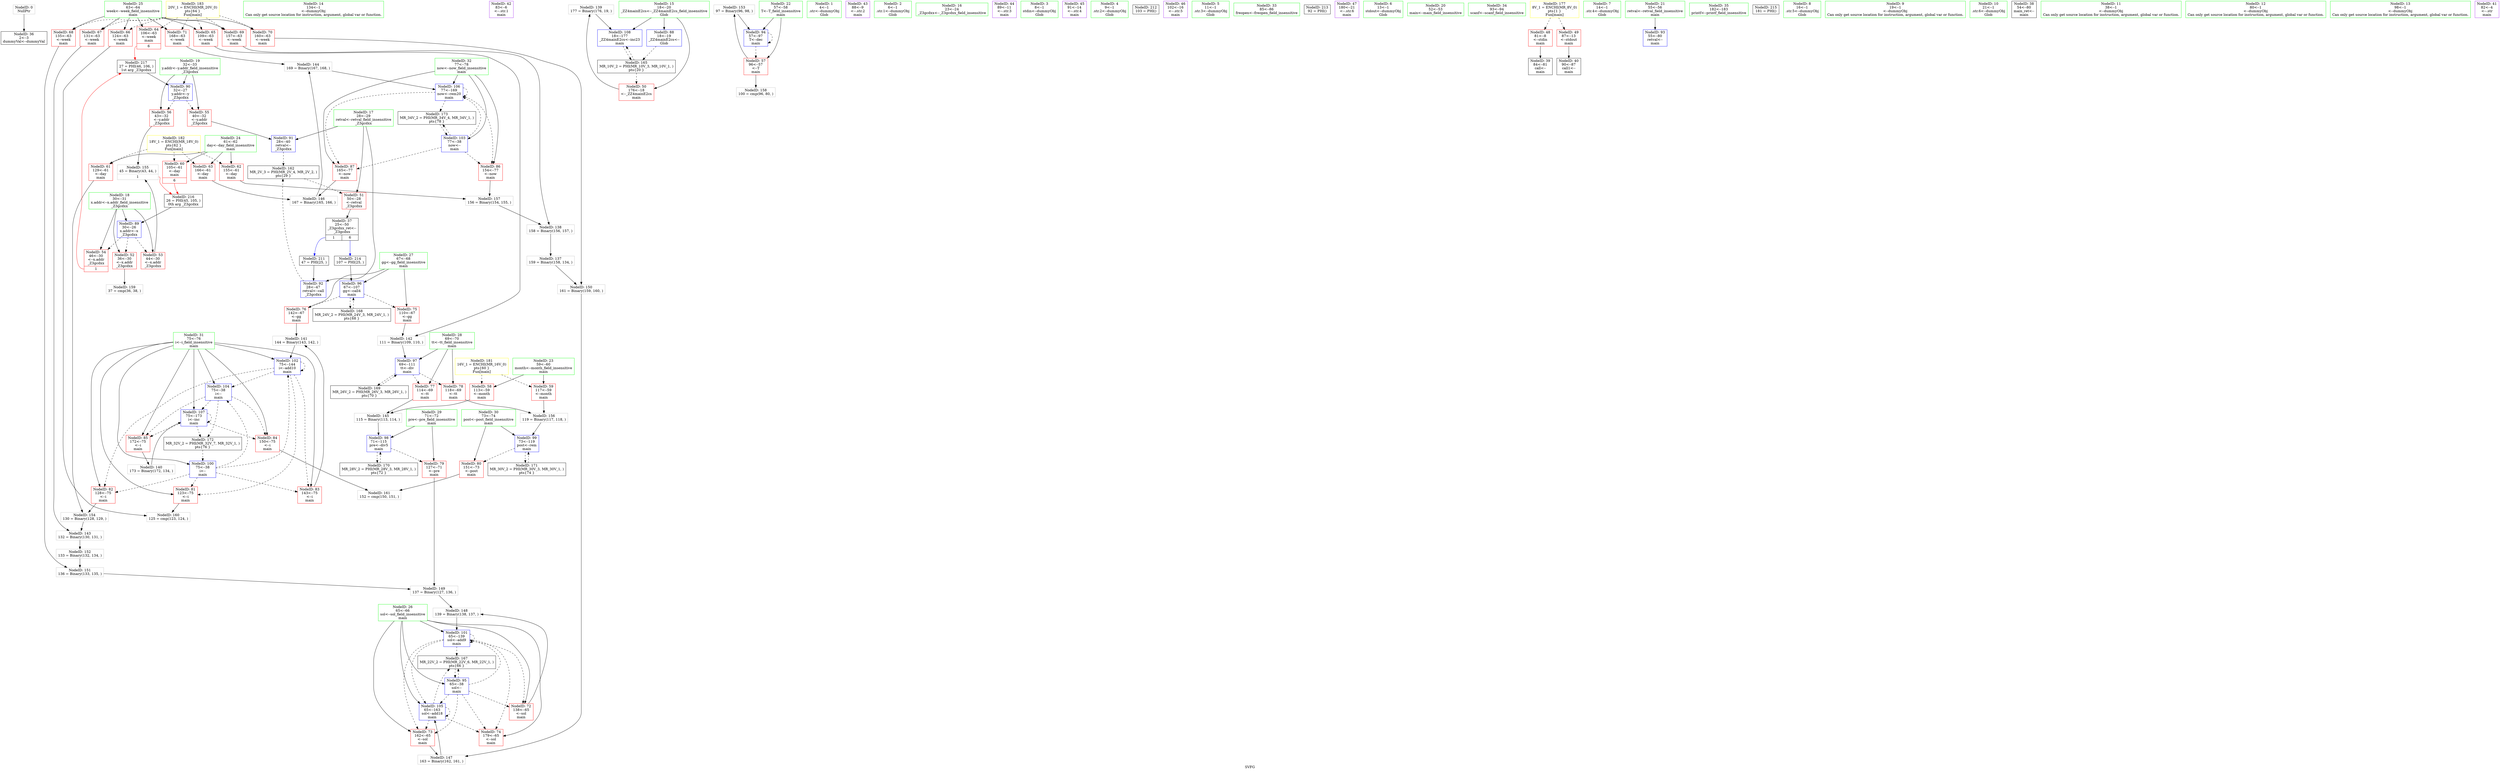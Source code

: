 digraph "SVFG" {
	label="SVFG";

	Node0x5558768ca830 [shape=record,color=grey,label="{NodeID: 0\nNullPtr}"];
	Node0x5558768ca830 -> Node0x5558768e3ee0[style=solid];
	Node0x5558768e49a0 [shape=record,color=blue,label="{NodeID: 97\n69\<--111\ntt\<--div\nmain\n}"];
	Node0x5558768e49a0 -> Node0x5558768e7080[style=dashed];
	Node0x5558768e49a0 -> Node0x5558768e7150[style=dashed];
	Node0x5558768e49a0 -> Node0x5558768f57a0[style=dashed];
	Node0x5558768e2cd0 [shape=record,color=green,label="{NodeID: 14\n134\<--1\n\<--dummyObj\nCan only get source location for instruction, argument, global var or function.}"];
	Node0x5558768e37d0 [shape=record,color=green,label="{NodeID: 28\n69\<--70\ntt\<--tt_field_insensitive\nmain\n}"];
	Node0x5558768e37d0 -> Node0x5558768e7080[style=solid];
	Node0x5558768e37d0 -> Node0x5558768e7150[style=solid];
	Node0x5558768e37d0 -> Node0x5558768e49a0[style=solid];
	Node0x5558768e43f0 [shape=record,color=purple,label="{NodeID: 42\n83\<--6\n\<--.str.1\nmain\n}"];
	Node0x5558768e52a0 [shape=record,color=grey,label="{NodeID: 139\n177 = Binary(176, 19, )\n}"];
	Node0x5558768e52a0 -> Node0x5558768e9210[style=solid];
	Node0x5558768e5f70 [shape=record,color=red,label="{NodeID: 56\n43\<--32\n\<--y.addr\n_Z3gcdxx\n}"];
	Node0x5558768e5f70 -> Node0x5558768ed090[style=solid];
	Node0x5558768ecd90 [shape=record,color=grey,label="{NodeID: 153\n97 = Binary(96, 98, )\n}"];
	Node0x5558768ecd90 -> Node0x5558768e7e80[style=solid];
	Node0x5558768e6ad0 [shape=record,color=red,label="{NodeID: 70\n160\<--63\n\<--week\nmain\n}"];
	Node0x5558768e6ad0 -> Node0x5558768ec910[style=solid];
	Node0x5558768f4da0 [shape=record,color=black,label="{NodeID: 167\nMR_22V_2 = PHI(MR_22V_6, MR_22V_1, )\npts\{66 \}\n}"];
	Node0x5558768f4da0 -> Node0x5558768e7f50[style=dashed];
	Node0x5558768e7630 [shape=record,color=red,label="{NodeID: 84\n150\<--75\n\<--i\nmain\n}"];
	Node0x5558768e7630 -> Node0x5558768ed990[style=solid];
	Node0x5558768d9700 [shape=record,color=green,label="{NodeID: 1\n4\<--1\n.str\<--dummyObj\nGlob }"];
	Node0x5558768f8d60 [shape=record,color=yellow,style=double,label="{NodeID: 181\n16V_1 = ENCHI(MR_16V_0)\npts\{60 \}\nFun[main]}"];
	Node0x5558768f8d60 -> Node0x5558768e6110[style=dashed];
	Node0x5558768f8d60 -> Node0x5558768e61e0[style=dashed];
	Node0x5558768e4a70 [shape=record,color=blue,label="{NodeID: 98\n71\<--115\npre\<--div5\nmain\n}"];
	Node0x5558768e4a70 -> Node0x5558768e7220[style=dashed];
	Node0x5558768e4a70 -> Node0x5558768f5ca0[style=dashed];
	Node0x5558768e2d60 [shape=record,color=green,label="{NodeID: 15\n18\<--20\n_ZZ4mainE2cs\<--_ZZ4mainE2cs_field_insensitive\nGlob }"];
	Node0x5558768e2d60 -> Node0x5558768e5a90[style=solid];
	Node0x5558768e2d60 -> Node0x5558768e7970[style=solid];
	Node0x5558768e2d60 -> Node0x5558768e9210[style=solid];
	Node0x5558768e38a0 [shape=record,color=green,label="{NodeID: 29\n71\<--72\npre\<--pre_field_insensitive\nmain\n}"];
	Node0x5558768e38a0 -> Node0x5558768e7220[style=solid];
	Node0x5558768e38a0 -> Node0x5558768e4a70[style=solid];
	Node0x5558768e44c0 [shape=record,color=purple,label="{NodeID: 43\n88\<--9\n\<--.str.2\nmain\n}"];
	Node0x5558768e5420 [shape=record,color=grey,label="{NodeID: 140\n173 = Binary(172, 134, )\n}"];
	Node0x5558768e5420 -> Node0x5558768e9140[style=solid];
	Node0x5558768e6040 [shape=record,color=red,label="{NodeID: 57\n96\<--57\n\<--T\nmain\n}"];
	Node0x5558768e6040 -> Node0x5558768ecd90[style=solid];
	Node0x5558768e6040 -> Node0x5558768ed510[style=solid];
	Node0x5558768ecf10 [shape=record,color=grey,label="{NodeID: 154\n130 = Binary(128, 129, )\n}"];
	Node0x5558768ecf10 -> Node0x5558768ebed0[style=solid];
	Node0x5558768e6ba0 [shape=record,color=red,label="{NodeID: 71\n168\<--63\n\<--week\nmain\n}"];
	Node0x5558768e6ba0 -> Node0x5558768ec010[style=solid];
	Node0x5558768f52a0 [shape=record,color=black,label="{NodeID: 168\nMR_24V_2 = PHI(MR_24V_3, MR_24V_1, )\npts\{68 \}\n}"];
	Node0x5558768f52a0 -> Node0x5558768e48d0[style=dashed];
	Node0x5558768e7700 [shape=record,color=red,label="{NodeID: 85\n172\<--75\n\<--i\nmain\n}"];
	Node0x5558768e7700 -> Node0x5558768e5420[style=solid];
	Node0x5558768ca770 [shape=record,color=green,label="{NodeID: 2\n6\<--1\n.str.1\<--dummyObj\nGlob }"];
	Node0x5558768f8e40 [shape=record,color=yellow,style=double,label="{NodeID: 182\n18V_1 = ENCHI(MR_18V_0)\npts\{62 \}\nFun[main]}"];
	Node0x5558768f8e40 -> Node0x5558768e62b0[style=dashed];
	Node0x5558768f8e40 -> Node0x5558768e6380[style=dashed];
	Node0x5558768f8e40 -> Node0x5558768e6450[style=dashed];
	Node0x5558768f8e40 -> Node0x5558768e6520[style=dashed];
	Node0x5558768e4b40 [shape=record,color=blue,label="{NodeID: 99\n73\<--119\npost\<--rem\nmain\n}"];
	Node0x5558768e4b40 -> Node0x5558768e72f0[style=dashed];
	Node0x5558768e4b40 -> Node0x5558768f61a0[style=dashed];
	Node0x5558768e2df0 [shape=record,color=green,label="{NodeID: 16\n23\<--24\n_Z3gcdxx\<--_Z3gcdxx_field_insensitive\n}"];
	Node0x5558768e3970 [shape=record,color=green,label="{NodeID: 30\n73\<--74\npost\<--post_field_insensitive\nmain\n}"];
	Node0x5558768e3970 -> Node0x5558768e72f0[style=solid];
	Node0x5558768e3970 -> Node0x5558768e4b40[style=solid];
	Node0x5558768e4590 [shape=record,color=purple,label="{NodeID: 44\n89\<--11\n\<--.str.3\nmain\n}"];
	Node0x5558768e55a0 [shape=record,color=grey,label="{NodeID: 141\n144 = Binary(143, 142, )\n}"];
	Node0x5558768e55a0 -> Node0x5558768e4db0[style=solid];
	Node0x5558768e6110 [shape=record,color=red,label="{NodeID: 58\n113\<--59\n\<--month\nmain\n}"];
	Node0x5558768e6110 -> Node0x5558768ec190[style=solid];
	Node0x5558768ed090 [shape=record,color=grey,label="{NodeID: 155\n45 = Binary(43, 44, )\n|{<s0>1}}"];
	Node0x5558768ed090:s0 -> Node0x5558769055e0[style=solid,color=red];
	Node0x5558768e6c70 [shape=record,color=red,label="{NodeID: 72\n138\<--65\n\<--sol\nmain\n}"];
	Node0x5558768e6c70 -> Node0x5558768ec610[style=solid];
	Node0x5558768f57a0 [shape=record,color=black,label="{NodeID: 169\nMR_26V_2 = PHI(MR_26V_3, MR_26V_1, )\npts\{70 \}\n}"];
	Node0x5558768f57a0 -> Node0x5558768e49a0[style=dashed];
	Node0x5558768e77d0 [shape=record,color=red,label="{NodeID: 86\n154\<--77\n\<--now\nmain\n}"];
	Node0x5558768e77d0 -> Node0x5558768ed390[style=solid];
	Node0x5558768ca920 [shape=record,color=green,label="{NodeID: 3\n8\<--1\nstdin\<--dummyObj\nGlob }"];
	Node0x5558768f8f20 [shape=record,color=yellow,style=double,label="{NodeID: 183\n20V_1 = ENCHI(MR_20V_0)\npts\{64 \}\nFun[main]}"];
	Node0x5558768f8f20 -> Node0x5558768e65f0[style=dashed];
	Node0x5558768f8f20 -> Node0x5558768e66c0[style=dashed];
	Node0x5558768f8f20 -> Node0x5558768e6790[style=dashed];
	Node0x5558768f8f20 -> Node0x5558768e6860[style=dashed];
	Node0x5558768f8f20 -> Node0x5558768e6930[style=dashed];
	Node0x5558768f8f20 -> Node0x5558768e6a00[style=dashed];
	Node0x5558768f8f20 -> Node0x5558768e6ad0[style=dashed];
	Node0x5558768f8f20 -> Node0x5558768e6ba0[style=dashed];
	Node0x5558768e4c10 [shape=record,color=blue,label="{NodeID: 100\n75\<--38\ni\<--\nmain\n}"];
	Node0x5558768e4c10 -> Node0x5558768e73c0[style=dashed];
	Node0x5558768e4c10 -> Node0x5558768e7490[style=dashed];
	Node0x5558768e4c10 -> Node0x5558768e7560[style=dashed];
	Node0x5558768e4c10 -> Node0x5558768e4db0[style=dashed];
	Node0x5558768e4c10 -> Node0x5558768e4f50[style=dashed];
	Node0x5558768e2eb0 [shape=record,color=green,label="{NodeID: 17\n28\<--29\nretval\<--retval_field_insensitive\n_Z3gcdxx\n}"];
	Node0x5558768e2eb0 -> Node0x5558768e5b60[style=solid];
	Node0x5558768e2eb0 -> Node0x5558768e7c10[style=solid];
	Node0x5558768e2eb0 -> Node0x5558768e7ce0[style=solid];
	Node0x5558768e3a40 [shape=record,color=green,label="{NodeID: 31\n75\<--76\ni\<--i_field_insensitive\nmain\n}"];
	Node0x5558768e3a40 -> Node0x5558768e73c0[style=solid];
	Node0x5558768e3a40 -> Node0x5558768e7490[style=solid];
	Node0x5558768e3a40 -> Node0x5558768e7560[style=solid];
	Node0x5558768e3a40 -> Node0x5558768e7630[style=solid];
	Node0x5558768e3a40 -> Node0x5558768e7700[style=solid];
	Node0x5558768e3a40 -> Node0x5558768e4c10[style=solid];
	Node0x5558768e3a40 -> Node0x5558768e4db0[style=solid];
	Node0x5558768e3a40 -> Node0x5558768e4f50[style=solid];
	Node0x5558768e3a40 -> Node0x5558768e9140[style=solid];
	Node0x555876904bb0 [shape=record,color=black,label="{NodeID: 211\n47 = PHI(25, )\n}"];
	Node0x555876904bb0 -> Node0x5558768e7ce0[style=solid];
	Node0x5558768e4660 [shape=record,color=purple,label="{NodeID: 45\n91\<--14\n\<--.str.4\nmain\n}"];
	Node0x5558768e5720 [shape=record,color=grey,label="{NodeID: 142\n111 = Binary(109, 110, )\n}"];
	Node0x5558768e5720 -> Node0x5558768e49a0[style=solid];
	Node0x5558768e61e0 [shape=record,color=red,label="{NodeID: 59\n117\<--59\n\<--month\nmain\n}"];
	Node0x5558768e61e0 -> Node0x5558768ed210[style=solid];
	Node0x5558768ed210 [shape=record,color=grey,label="{NodeID: 156\n119 = Binary(117, 118, )\n}"];
	Node0x5558768ed210 -> Node0x5558768e4b40[style=solid];
	Node0x5558768e6d40 [shape=record,color=red,label="{NodeID: 73\n162\<--65\n\<--sol\nmain\n}"];
	Node0x5558768e6d40 -> Node0x5558768ec490[style=solid];
	Node0x5558768f5ca0 [shape=record,color=black,label="{NodeID: 170\nMR_28V_2 = PHI(MR_28V_3, MR_28V_1, )\npts\{72 \}\n}"];
	Node0x5558768f5ca0 -> Node0x5558768e4a70[style=dashed];
	Node0x5558768e78a0 [shape=record,color=red,label="{NodeID: 87\n165\<--77\n\<--now\nmain\n}"];
	Node0x5558768e78a0 -> Node0x5558768ec310[style=solid];
	Node0x5558768d9eb0 [shape=record,color=green,label="{NodeID: 4\n9\<--1\n.str.2\<--dummyObj\nGlob }"];
	Node0x5558768e4ce0 [shape=record,color=blue,label="{NodeID: 101\n65\<--139\nsol\<--add9\nmain\n}"];
	Node0x5558768e4ce0 -> Node0x5558768e6c70[style=dashed];
	Node0x5558768e4ce0 -> Node0x5558768e6d40[style=dashed];
	Node0x5558768e4ce0 -> Node0x5558768e6e10[style=dashed];
	Node0x5558768e4ce0 -> Node0x5558768e4ce0[style=dashed];
	Node0x5558768e4ce0 -> Node0x5558768e5020[style=dashed];
	Node0x5558768e4ce0 -> Node0x5558768f4da0[style=dashed];
	Node0x5558768e2f80 [shape=record,color=green,label="{NodeID: 18\n30\<--31\nx.addr\<--x.addr_field_insensitive\n_Z3gcdxx\n}"];
	Node0x5558768e2f80 -> Node0x5558768e5c30[style=solid];
	Node0x5558768e2f80 -> Node0x5558768e5d00[style=solid];
	Node0x5558768e2f80 -> Node0x5558768e5dd0[style=solid];
	Node0x5558768e2f80 -> Node0x5558768e7a70[style=solid];
	Node0x5558768e3b10 [shape=record,color=green,label="{NodeID: 32\n77\<--78\nnow\<--now_field_insensitive\nmain\n}"];
	Node0x5558768e3b10 -> Node0x5558768e77d0[style=solid];
	Node0x5558768e3b10 -> Node0x5558768e78a0[style=solid];
	Node0x5558768e3b10 -> Node0x5558768e4e80[style=solid];
	Node0x5558768e3b10 -> Node0x5558768e9070[style=solid];
	Node0x555876905210 [shape=record,color=black,label="{NodeID: 212\n103 = PHI()\n}"];
	Node0x5558768e4730 [shape=record,color=purple,label="{NodeID: 46\n102\<--16\n\<--.str.5\nmain\n}"];
	Node0x5558768ebed0 [shape=record,color=grey,label="{NodeID: 143\n132 = Binary(130, 131, )\n}"];
	Node0x5558768ebed0 -> Node0x5558768ecc10[style=solid];
	Node0x5558768e62b0 [shape=record,color=red,label="{NodeID: 60\n105\<--61\n\<--day\nmain\n|{<s0>6}}"];
	Node0x5558768e62b0:s0 -> Node0x5558769055e0[style=solid,color=red];
	Node0x5558768ed390 [shape=record,color=grey,label="{NodeID: 157\n156 = Binary(154, 155, )\n}"];
	Node0x5558768ed390 -> Node0x5558768e5120[style=solid];
	Node0x5558768e6e10 [shape=record,color=red,label="{NodeID: 74\n179\<--65\n\<--sol\nmain\n}"];
	Node0x5558768f61a0 [shape=record,color=black,label="{NodeID: 171\nMR_30V_2 = PHI(MR_30V_3, MR_30V_1, )\npts\{74 \}\n}"];
	Node0x5558768f61a0 -> Node0x5558768e4b40[style=dashed];
	Node0x5558768e7970 [shape=record,color=blue,label="{NodeID: 88\n18\<--19\n_ZZ4mainE2cs\<--\nGlob }"];
	Node0x5558768e7970 -> Node0x5558768f43a0[style=dashed];
	Node0x5558768cba00 [shape=record,color=green,label="{NodeID: 5\n11\<--1\n.str.3\<--dummyObj\nGlob }"];
	Node0x5558768e4db0 [shape=record,color=blue,label="{NodeID: 102\n75\<--144\ni\<--add10\nmain\n}"];
	Node0x5558768e4db0 -> Node0x5558768e73c0[style=dashed];
	Node0x5558768e4db0 -> Node0x5558768e7490[style=dashed];
	Node0x5558768e4db0 -> Node0x5558768e7560[style=dashed];
	Node0x5558768e4db0 -> Node0x5558768e4db0[style=dashed];
	Node0x5558768e4db0 -> Node0x5558768e4f50[style=dashed];
	Node0x5558768e3050 [shape=record,color=green,label="{NodeID: 19\n32\<--33\ny.addr\<--y.addr_field_insensitive\n_Z3gcdxx\n}"];
	Node0x5558768e3050 -> Node0x5558768e5ea0[style=solid];
	Node0x5558768e3050 -> Node0x5558768e5f70[style=solid];
	Node0x5558768e3050 -> Node0x5558768e7b40[style=solid];
	Node0x5558768e3be0 [shape=record,color=green,label="{NodeID: 33\n85\<--86\nfreopen\<--freopen_field_insensitive\n}"];
	Node0x5558769052e0 [shape=record,color=black,label="{NodeID: 213\n92 = PHI()\n}"];
	Node0x5558768e4800 [shape=record,color=purple,label="{NodeID: 47\n180\<--21\n\<--.str.6\nmain\n}"];
	Node0x5558768ec010 [shape=record,color=grey,label="{NodeID: 144\n169 = Binary(167, 168, )\n}"];
	Node0x5558768ec010 -> Node0x5558768e9070[style=solid];
	Node0x5558768e6380 [shape=record,color=red,label="{NodeID: 61\n129\<--61\n\<--day\nmain\n}"];
	Node0x5558768e6380 -> Node0x5558768ecf10[style=solid];
	Node0x5558768ed510 [shape=record,color=grey,label="{NodeID: 158\n100 = cmp(96, 80, )\n}"];
	Node0x5558768e6ee0 [shape=record,color=red,label="{NodeID: 75\n110\<--67\n\<--gg\nmain\n}"];
	Node0x5558768e6ee0 -> Node0x5558768e5720[style=solid];
	Node0x5558768f66a0 [shape=record,color=black,label="{NodeID: 172\nMR_32V_2 = PHI(MR_32V_7, MR_32V_1, )\npts\{76 \}\n}"];
	Node0x5558768f66a0 -> Node0x5558768e4c10[style=dashed];
	Node0x5558768e7a70 [shape=record,color=blue,label="{NodeID: 89\n30\<--26\nx.addr\<--x\n_Z3gcdxx\n}"];
	Node0x5558768e7a70 -> Node0x5558768e5c30[style=dashed];
	Node0x5558768e7a70 -> Node0x5558768e5d00[style=dashed];
	Node0x5558768e7a70 -> Node0x5558768e5dd0[style=dashed];
	Node0x5558768d9d30 [shape=record,color=green,label="{NodeID: 6\n13\<--1\nstdout\<--dummyObj\nGlob }"];
	Node0x5558768e4e80 [shape=record,color=blue,label="{NodeID: 103\n77\<--38\nnow\<--\nmain\n}"];
	Node0x5558768e4e80 -> Node0x5558768e77d0[style=dashed];
	Node0x5558768e4e80 -> Node0x5558768e78a0[style=dashed];
	Node0x5558768e4e80 -> Node0x5558768e9070[style=dashed];
	Node0x5558768e4e80 -> Node0x5558768f6ba0[style=dashed];
	Node0x5558768e3120 [shape=record,color=green,label="{NodeID: 20\n52\<--53\nmain\<--main_field_insensitive\n}"];
	Node0x5558768e3ce0 [shape=record,color=green,label="{NodeID: 34\n93\<--94\nscanf\<--scanf_field_insensitive\n}"];
	Node0x5558769053b0 [shape=record,color=black,label="{NodeID: 214\n107 = PHI(25, )\n}"];
	Node0x5558769053b0 -> Node0x5558768e48d0[style=solid];
	Node0x5558768e58f0 [shape=record,color=red,label="{NodeID: 48\n81\<--8\n\<--stdin\nmain\n}"];
	Node0x5558768e58f0 -> Node0x5558768e4180[style=solid];
	Node0x5558768ec190 [shape=record,color=grey,label="{NodeID: 145\n115 = Binary(113, 114, )\n}"];
	Node0x5558768ec190 -> Node0x5558768e4a70[style=solid];
	Node0x5558768e6450 [shape=record,color=red,label="{NodeID: 62\n155\<--61\n\<--day\nmain\n}"];
	Node0x5558768e6450 -> Node0x5558768ed390[style=solid];
	Node0x5558768ed690 [shape=record,color=grey,label="{NodeID: 159\n37 = cmp(36, 38, )\n}"];
	Node0x5558768e6fb0 [shape=record,color=red,label="{NodeID: 76\n142\<--67\n\<--gg\nmain\n}"];
	Node0x5558768e6fb0 -> Node0x5558768e55a0[style=solid];
	Node0x5558768f6ba0 [shape=record,color=black,label="{NodeID: 173\nMR_34V_2 = PHI(MR_34V_4, MR_34V_1, )\npts\{78 \}\n}"];
	Node0x5558768f6ba0 -> Node0x5558768e4e80[style=dashed];
	Node0x5558768e7b40 [shape=record,color=blue,label="{NodeID: 90\n32\<--27\ny.addr\<--y\n_Z3gcdxx\n}"];
	Node0x5558768e7b40 -> Node0x5558768e5ea0[style=dashed];
	Node0x5558768e7b40 -> Node0x5558768e5f70[style=dashed];
	Node0x5558768d9dc0 [shape=record,color=green,label="{NodeID: 7\n14\<--1\n.str.4\<--dummyObj\nGlob }"];
	Node0x5558768e4f50 [shape=record,color=blue,label="{NodeID: 104\n75\<--38\ni\<--\nmain\n}"];
	Node0x5558768e4f50 -> Node0x5558768e7630[style=dashed];
	Node0x5558768e4f50 -> Node0x5558768e7700[style=dashed];
	Node0x5558768e4f50 -> Node0x5558768e9140[style=dashed];
	Node0x5558768e4f50 -> Node0x5558768f66a0[style=dashed];
	Node0x5558768e3220 [shape=record,color=green,label="{NodeID: 21\n55\<--56\nretval\<--retval_field_insensitive\nmain\n}"];
	Node0x5558768e3220 -> Node0x5558768e7db0[style=solid];
	Node0x5558768e3de0 [shape=record,color=green,label="{NodeID: 35\n182\<--183\nprintf\<--printf_field_insensitive\n}"];
	Node0x555876905510 [shape=record,color=black,label="{NodeID: 215\n181 = PHI()\n}"];
	Node0x5558768e59c0 [shape=record,color=red,label="{NodeID: 49\n87\<--13\n\<--stdout\nmain\n}"];
	Node0x5558768e59c0 -> Node0x5558768e4250[style=solid];
	Node0x5558768ec310 [shape=record,color=grey,label="{NodeID: 146\n167 = Binary(165, 166, )\n}"];
	Node0x5558768ec310 -> Node0x5558768ec010[style=solid];
	Node0x5558768e6520 [shape=record,color=red,label="{NodeID: 63\n166\<--61\n\<--day\nmain\n}"];
	Node0x5558768e6520 -> Node0x5558768ec310[style=solid];
	Node0x5558768ed810 [shape=record,color=grey,label="{NodeID: 160\n125 = cmp(123, 124, )\n}"];
	Node0x5558768e7080 [shape=record,color=red,label="{NodeID: 77\n114\<--69\n\<--tt\nmain\n}"];
	Node0x5558768e7080 -> Node0x5558768ec190[style=solid];
	Node0x5558768e7c10 [shape=record,color=blue,label="{NodeID: 91\n28\<--40\nretval\<--\n_Z3gcdxx\n}"];
	Node0x5558768e7c10 -> Node0x5558768f34a0[style=dashed];
	Node0x5558768e1fa0 [shape=record,color=green,label="{NodeID: 8\n16\<--1\n.str.5\<--dummyObj\nGlob }"];
	Node0x5558768e5020 [shape=record,color=blue,label="{NodeID: 105\n65\<--163\nsol\<--add18\nmain\n}"];
	Node0x5558768e5020 -> Node0x5558768e6d40[style=dashed];
	Node0x5558768e5020 -> Node0x5558768e6e10[style=dashed];
	Node0x5558768e5020 -> Node0x5558768e5020[style=dashed];
	Node0x5558768e5020 -> Node0x5558768f4da0[style=dashed];
	Node0x5558768e32f0 [shape=record,color=green,label="{NodeID: 22\n57\<--58\nT\<--T_field_insensitive\nmain\n}"];
	Node0x5558768e32f0 -> Node0x5558768e6040[style=solid];
	Node0x5558768e32f0 -> Node0x5558768e7e80[style=solid];
	Node0x5558768e3ee0 [shape=record,color=black,label="{NodeID: 36\n2\<--3\ndummyVal\<--dummyVal\n}"];
	Node0x5558769055e0 [shape=record,color=black,label="{NodeID: 216\n26 = PHI(45, 105, )\n0th arg _Z3gcdxx }"];
	Node0x5558769055e0 -> Node0x5558768e7a70[style=solid];
	Node0x5558768e5a90 [shape=record,color=red,label="{NodeID: 50\n176\<--18\n\<--_ZZ4mainE2cs\nmain\n}"];
	Node0x5558768e5a90 -> Node0x5558768e52a0[style=solid];
	Node0x5558768ec490 [shape=record,color=grey,label="{NodeID: 147\n163 = Binary(162, 161, )\n}"];
	Node0x5558768ec490 -> Node0x5558768e5020[style=solid];
	Node0x5558768e65f0 [shape=record,color=red,label="{NodeID: 64\n106\<--63\n\<--week\nmain\n|{<s0>6}}"];
	Node0x5558768e65f0:s0 -> Node0x555876905820[style=solid,color=red];
	Node0x5558768ed990 [shape=record,color=grey,label="{NodeID: 161\n152 = cmp(150, 151, )\n}"];
	Node0x5558768e7150 [shape=record,color=red,label="{NodeID: 78\n118\<--69\n\<--tt\nmain\n}"];
	Node0x5558768e7150 -> Node0x5558768ed210[style=solid];
	Node0x5558768e7ce0 [shape=record,color=blue,label="{NodeID: 92\n28\<--47\nretval\<--call\n_Z3gcdxx\n}"];
	Node0x5558768e7ce0 -> Node0x5558768f34a0[style=dashed];
	Node0x5558768e2030 [shape=record,color=green,label="{NodeID: 9\n19\<--1\n\<--dummyObj\nCan only get source location for instruction, argument, global var or function.}"];
	Node0x5558768e9070 [shape=record,color=blue,label="{NodeID: 106\n77\<--169\nnow\<--rem20\nmain\n}"];
	Node0x5558768e9070 -> Node0x5558768e77d0[style=dashed];
	Node0x5558768e9070 -> Node0x5558768e78a0[style=dashed];
	Node0x5558768e9070 -> Node0x5558768e9070[style=dashed];
	Node0x5558768e9070 -> Node0x5558768f6ba0[style=dashed];
	Node0x5558768e33c0 [shape=record,color=green,label="{NodeID: 23\n59\<--60\nmonth\<--month_field_insensitive\nmain\n}"];
	Node0x5558768e33c0 -> Node0x5558768e6110[style=solid];
	Node0x5558768e33c0 -> Node0x5558768e61e0[style=solid];
	Node0x5558768e3fe0 [shape=record,color=black,label="{NodeID: 37\n25\<--50\n_Z3gcdxx_ret\<--\n_Z3gcdxx\n|{<s0>1|<s1>6}}"];
	Node0x5558768e3fe0:s0 -> Node0x555876904bb0[style=solid,color=blue];
	Node0x5558768e3fe0:s1 -> Node0x5558769053b0[style=solid,color=blue];
	Node0x555876905820 [shape=record,color=black,label="{NodeID: 217\n27 = PHI(46, 106, )\n1st arg _Z3gcdxx }"];
	Node0x555876905820 -> Node0x5558768e7b40[style=solid];
	Node0x5558768e5b60 [shape=record,color=red,label="{NodeID: 51\n50\<--28\n\<--retval\n_Z3gcdxx\n}"];
	Node0x5558768e5b60 -> Node0x5558768e3fe0[style=solid];
	Node0x5558768ec610 [shape=record,color=grey,label="{NodeID: 148\n139 = Binary(138, 137, )\n}"];
	Node0x5558768ec610 -> Node0x5558768e4ce0[style=solid];
	Node0x5558768e66c0 [shape=record,color=red,label="{NodeID: 65\n109\<--63\n\<--week\nmain\n}"];
	Node0x5558768e66c0 -> Node0x5558768e5720[style=solid];
	Node0x5558768f34a0 [shape=record,color=black,label="{NodeID: 162\nMR_2V_3 = PHI(MR_2V_4, MR_2V_2, )\npts\{29 \}\n}"];
	Node0x5558768f34a0 -> Node0x5558768e5b60[style=dashed];
	Node0x5558768e7220 [shape=record,color=red,label="{NodeID: 79\n127\<--71\n\<--pre\nmain\n}"];
	Node0x5558768e7220 -> Node0x5558768ec790[style=solid];
	Node0x5558768e7db0 [shape=record,color=blue,label="{NodeID: 93\n55\<--80\nretval\<--\nmain\n}"];
	Node0x5558768d9840 [shape=record,color=green,label="{NodeID: 10\n21\<--1\n.str.6\<--dummyObj\nGlob }"];
	Node0x5558768e9140 [shape=record,color=blue,label="{NodeID: 107\n75\<--173\ni\<--inc\nmain\n}"];
	Node0x5558768e9140 -> Node0x5558768e7630[style=dashed];
	Node0x5558768e9140 -> Node0x5558768e7700[style=dashed];
	Node0x5558768e9140 -> Node0x5558768e9140[style=dashed];
	Node0x5558768e9140 -> Node0x5558768f66a0[style=dashed];
	Node0x5558768e3490 [shape=record,color=green,label="{NodeID: 24\n61\<--62\nday\<--day_field_insensitive\nmain\n}"];
	Node0x5558768e3490 -> Node0x5558768e62b0[style=solid];
	Node0x5558768e3490 -> Node0x5558768e6380[style=solid];
	Node0x5558768e3490 -> Node0x5558768e6450[style=solid];
	Node0x5558768e3490 -> Node0x5558768e6520[style=solid];
	Node0x5558768e40b0 [shape=record,color=black,label="{NodeID: 38\n54\<--80\nmain_ret\<--\nmain\n}"];
	Node0x5558768e5c30 [shape=record,color=red,label="{NodeID: 52\n36\<--30\n\<--x.addr\n_Z3gcdxx\n}"];
	Node0x5558768e5c30 -> Node0x5558768ed690[style=solid];
	Node0x5558768ec790 [shape=record,color=grey,label="{NodeID: 149\n137 = Binary(127, 136, )\n}"];
	Node0x5558768ec790 -> Node0x5558768ec610[style=solid];
	Node0x5558768e6790 [shape=record,color=red,label="{NodeID: 66\n124\<--63\n\<--week\nmain\n}"];
	Node0x5558768e6790 -> Node0x5558768ed810[style=solid];
	Node0x5558768e72f0 [shape=record,color=red,label="{NodeID: 80\n151\<--73\n\<--post\nmain\n}"];
	Node0x5558768e72f0 -> Node0x5558768ed990[style=solid];
	Node0x5558768f7fa0 [shape=record,color=yellow,style=double,label="{NodeID: 177\n8V_1 = ENCHI(MR_8V_0)\npts\{1 \}\nFun[main]}"];
	Node0x5558768f7fa0 -> Node0x5558768e58f0[style=dashed];
	Node0x5558768f7fa0 -> Node0x5558768e59c0[style=dashed];
	Node0x5558768e7e80 [shape=record,color=blue,label="{NodeID: 94\n57\<--97\nT\<--dec\nmain\n}"];
	Node0x5558768e7e80 -> Node0x5558768e6040[style=dashed];
	Node0x5558768e7e80 -> Node0x5558768e7e80[style=dashed];
	Node0x5558768d9910 [shape=record,color=green,label="{NodeID: 11\n38\<--1\n\<--dummyObj\nCan only get source location for instruction, argument, global var or function.}"];
	Node0x5558768e9210 [shape=record,color=blue,label="{NodeID: 108\n18\<--177\n_ZZ4mainE2cs\<--inc23\nmain\n}"];
	Node0x5558768e9210 -> Node0x5558768f43a0[style=dashed];
	Node0x5558768e3560 [shape=record,color=green,label="{NodeID: 25\n63\<--64\nweek\<--week_field_insensitive\nmain\n}"];
	Node0x5558768e3560 -> Node0x5558768e65f0[style=solid];
	Node0x5558768e3560 -> Node0x5558768e66c0[style=solid];
	Node0x5558768e3560 -> Node0x5558768e6790[style=solid];
	Node0x5558768e3560 -> Node0x5558768e6860[style=solid];
	Node0x5558768e3560 -> Node0x5558768e6930[style=solid];
	Node0x5558768e3560 -> Node0x5558768e6a00[style=solid];
	Node0x5558768e3560 -> Node0x5558768e6ad0[style=solid];
	Node0x5558768e3560 -> Node0x5558768e6ba0[style=solid];
	Node0x5558768e4180 [shape=record,color=black,label="{NodeID: 39\n84\<--81\ncall\<--\nmain\n}"];
	Node0x5558768e5d00 [shape=record,color=red,label="{NodeID: 53\n44\<--30\n\<--x.addr\n_Z3gcdxx\n}"];
	Node0x5558768e5d00 -> Node0x5558768ed090[style=solid];
	Node0x5558768ec910 [shape=record,color=grey,label="{NodeID: 150\n161 = Binary(159, 160, )\n}"];
	Node0x5558768ec910 -> Node0x5558768ec490[style=solid];
	Node0x5558768e6860 [shape=record,color=red,label="{NodeID: 67\n131\<--63\n\<--week\nmain\n}"];
	Node0x5558768e6860 -> Node0x5558768ebed0[style=solid];
	Node0x5558768e73c0 [shape=record,color=red,label="{NodeID: 81\n123\<--75\n\<--i\nmain\n}"];
	Node0x5558768e73c0 -> Node0x5558768ed810[style=solid];
	Node0x5558768e7f50 [shape=record,color=blue,label="{NodeID: 95\n65\<--38\nsol\<--\nmain\n}"];
	Node0x5558768e7f50 -> Node0x5558768e6c70[style=dashed];
	Node0x5558768e7f50 -> Node0x5558768e6d40[style=dashed];
	Node0x5558768e7f50 -> Node0x5558768e6e10[style=dashed];
	Node0x5558768e7f50 -> Node0x5558768e4ce0[style=dashed];
	Node0x5558768e7f50 -> Node0x5558768e5020[style=dashed];
	Node0x5558768e7f50 -> Node0x5558768f4da0[style=dashed];
	Node0x5558768e22e0 [shape=record,color=green,label="{NodeID: 12\n80\<--1\n\<--dummyObj\nCan only get source location for instruction, argument, global var or function.}"];
	Node0x5558768e3630 [shape=record,color=green,label="{NodeID: 26\n65\<--66\nsol\<--sol_field_insensitive\nmain\n}"];
	Node0x5558768e3630 -> Node0x5558768e6c70[style=solid];
	Node0x5558768e3630 -> Node0x5558768e6d40[style=solid];
	Node0x5558768e3630 -> Node0x5558768e6e10[style=solid];
	Node0x5558768e3630 -> Node0x5558768e7f50[style=solid];
	Node0x5558768e3630 -> Node0x5558768e4ce0[style=solid];
	Node0x5558768e3630 -> Node0x5558768e5020[style=solid];
	Node0x5558768e4250 [shape=record,color=black,label="{NodeID: 40\n90\<--87\ncall1\<--\nmain\n}"];
	Node0x5558768ead80 [shape=record,color=grey,label="{NodeID: 137\n159 = Binary(158, 134, )\n}"];
	Node0x5558768ead80 -> Node0x5558768ec910[style=solid];
	Node0x5558768e5dd0 [shape=record,color=red,label="{NodeID: 54\n46\<--30\n\<--x.addr\n_Z3gcdxx\n|{<s0>1}}"];
	Node0x5558768e5dd0:s0 -> Node0x555876905820[style=solid,color=red];
	Node0x5558768eca90 [shape=record,color=grey,label="{NodeID: 151\n136 = Binary(133, 135, )\n}"];
	Node0x5558768eca90 -> Node0x5558768ec790[style=solid];
	Node0x5558768e6930 [shape=record,color=red,label="{NodeID: 68\n135\<--63\n\<--week\nmain\n}"];
	Node0x5558768e6930 -> Node0x5558768eca90[style=solid];
	Node0x5558768f43a0 [shape=record,color=black,label="{NodeID: 165\nMR_10V_2 = PHI(MR_10V_3, MR_10V_1, )\npts\{20 \}\n}"];
	Node0x5558768f43a0 -> Node0x5558768e5a90[style=dashed];
	Node0x5558768f43a0 -> Node0x5558768e9210[style=dashed];
	Node0x5558768e7490 [shape=record,color=red,label="{NodeID: 82\n128\<--75\n\<--i\nmain\n}"];
	Node0x5558768e7490 -> Node0x5558768ecf10[style=solid];
	Node0x5558768e48d0 [shape=record,color=blue,label="{NodeID: 96\n67\<--107\ngg\<--call4\nmain\n}"];
	Node0x5558768e48d0 -> Node0x5558768e6ee0[style=dashed];
	Node0x5558768e48d0 -> Node0x5558768e6fb0[style=dashed];
	Node0x5558768e48d0 -> Node0x5558768f52a0[style=dashed];
	Node0x5558768e23b0 [shape=record,color=green,label="{NodeID: 13\n98\<--1\n\<--dummyObj\nCan only get source location for instruction, argument, global var or function.}"];
	Node0x5558768e3700 [shape=record,color=green,label="{NodeID: 27\n67\<--68\ngg\<--gg_field_insensitive\nmain\n}"];
	Node0x5558768e3700 -> Node0x5558768e6ee0[style=solid];
	Node0x5558768e3700 -> Node0x5558768e6fb0[style=solid];
	Node0x5558768e3700 -> Node0x5558768e48d0[style=solid];
	Node0x5558768e4320 [shape=record,color=purple,label="{NodeID: 41\n82\<--4\n\<--.str\nmain\n}"];
	Node0x5558768e5120 [shape=record,color=grey,label="{NodeID: 138\n158 = Binary(156, 157, )\n}"];
	Node0x5558768e5120 -> Node0x5558768ead80[style=solid];
	Node0x5558768e5ea0 [shape=record,color=red,label="{NodeID: 55\n40\<--32\n\<--y.addr\n_Z3gcdxx\n}"];
	Node0x5558768e5ea0 -> Node0x5558768e7c10[style=solid];
	Node0x5558768ecc10 [shape=record,color=grey,label="{NodeID: 152\n133 = Binary(132, 134, )\n}"];
	Node0x5558768ecc10 -> Node0x5558768eca90[style=solid];
	Node0x5558768e6a00 [shape=record,color=red,label="{NodeID: 69\n157\<--63\n\<--week\nmain\n}"];
	Node0x5558768e6a00 -> Node0x5558768e5120[style=solid];
	Node0x5558768e7560 [shape=record,color=red,label="{NodeID: 83\n143\<--75\n\<--i\nmain\n}"];
	Node0x5558768e7560 -> Node0x5558768e55a0[style=solid];
}
